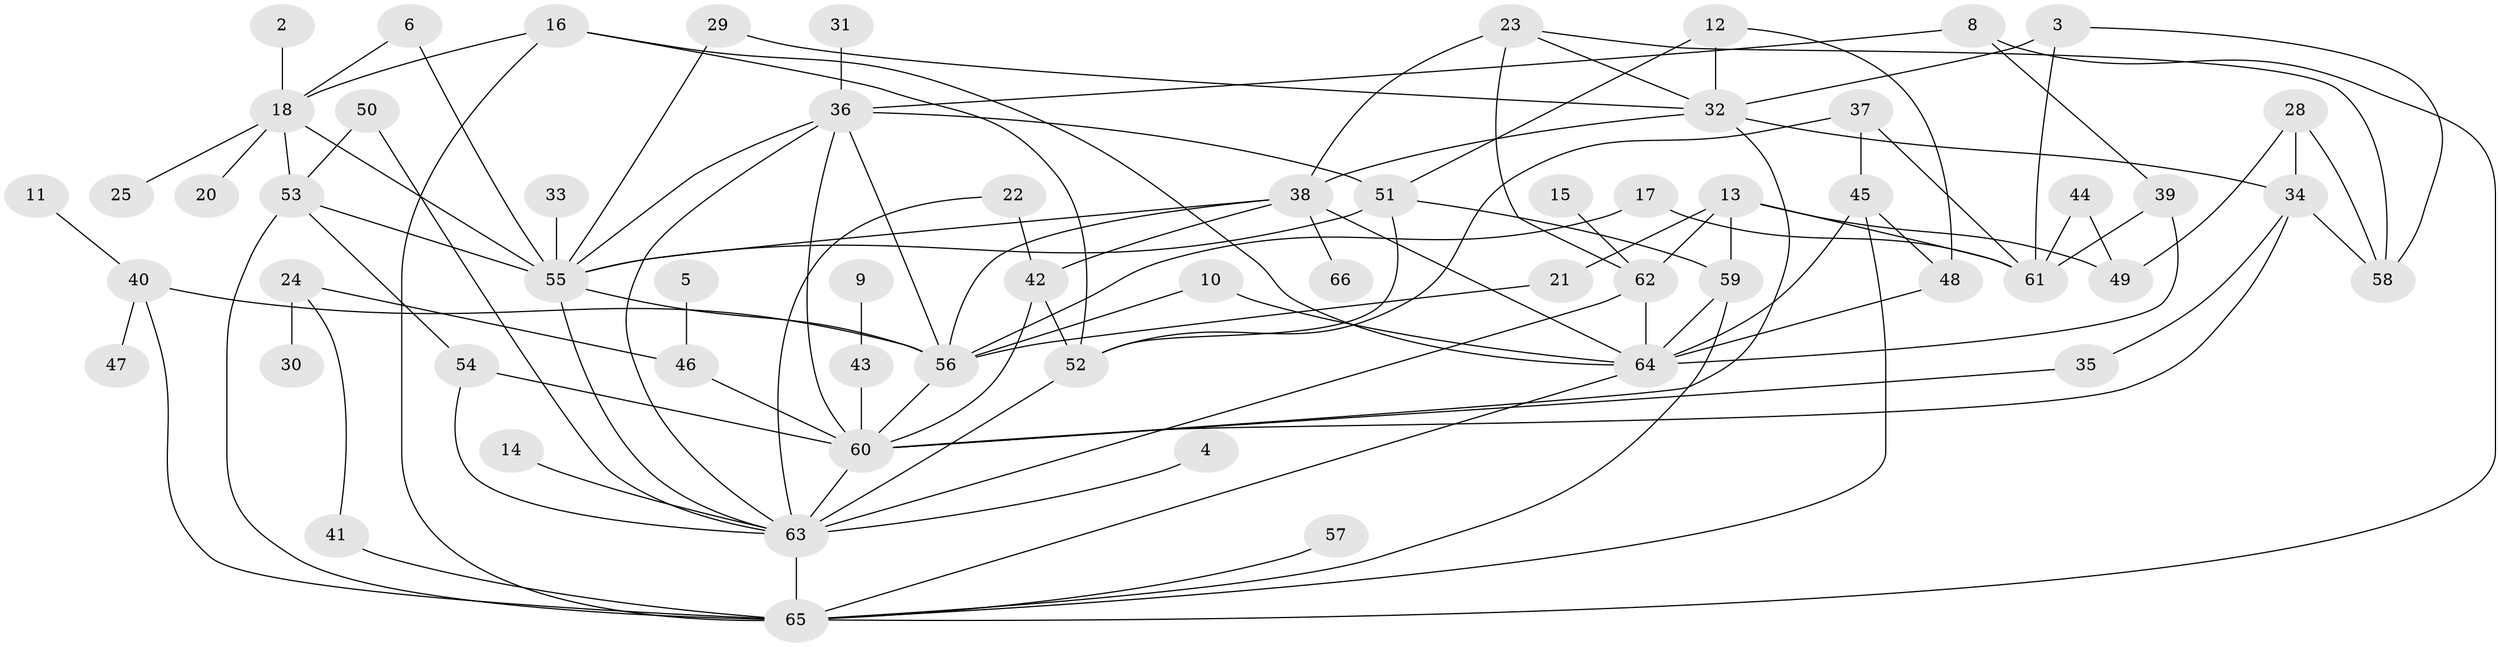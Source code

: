 // original degree distribution, {2: 0.25757575757575757, 0: 0.030303030303030304, 3: 0.24242424242424243, 4: 0.14393939393939395, 1: 0.19696969696969696, 7: 0.022727272727272728, 6: 0.030303030303030304, 5: 0.06818181818181818, 8: 0.007575757575757576}
// Generated by graph-tools (version 1.1) at 2025/49/03/09/25 03:49:10]
// undirected, 61 vertices, 110 edges
graph export_dot {
graph [start="1"]
  node [color=gray90,style=filled];
  2;
  3;
  4;
  5;
  6;
  8;
  9;
  10;
  11;
  12;
  13;
  14;
  15;
  16;
  17;
  18;
  20;
  21;
  22;
  23;
  24;
  25;
  28;
  29;
  30;
  31;
  32;
  33;
  34;
  35;
  36;
  37;
  38;
  39;
  40;
  41;
  42;
  43;
  44;
  45;
  46;
  47;
  48;
  49;
  50;
  51;
  52;
  53;
  54;
  55;
  56;
  57;
  58;
  59;
  60;
  61;
  62;
  63;
  64;
  65;
  66;
  2 -- 18 [weight=1.0];
  3 -- 32 [weight=1.0];
  3 -- 58 [weight=1.0];
  3 -- 61 [weight=1.0];
  4 -- 63 [weight=1.0];
  5 -- 46 [weight=1.0];
  6 -- 18 [weight=1.0];
  6 -- 55 [weight=1.0];
  8 -- 36 [weight=1.0];
  8 -- 39 [weight=1.0];
  8 -- 65 [weight=1.0];
  9 -- 43 [weight=1.0];
  10 -- 56 [weight=1.0];
  10 -- 64 [weight=1.0];
  11 -- 40 [weight=1.0];
  12 -- 32 [weight=1.0];
  12 -- 48 [weight=1.0];
  12 -- 51 [weight=1.0];
  13 -- 21 [weight=1.0];
  13 -- 49 [weight=1.0];
  13 -- 59 [weight=1.0];
  13 -- 61 [weight=1.0];
  13 -- 62 [weight=1.0];
  14 -- 63 [weight=1.0];
  15 -- 62 [weight=1.0];
  16 -- 18 [weight=1.0];
  16 -- 52 [weight=1.0];
  16 -- 64 [weight=1.0];
  16 -- 65 [weight=1.0];
  17 -- 56 [weight=1.0];
  17 -- 61 [weight=1.0];
  18 -- 20 [weight=1.0];
  18 -- 25 [weight=1.0];
  18 -- 53 [weight=1.0];
  18 -- 55 [weight=1.0];
  21 -- 56 [weight=1.0];
  22 -- 42 [weight=1.0];
  22 -- 63 [weight=1.0];
  23 -- 32 [weight=1.0];
  23 -- 38 [weight=1.0];
  23 -- 58 [weight=1.0];
  23 -- 62 [weight=1.0];
  24 -- 30 [weight=1.0];
  24 -- 41 [weight=1.0];
  24 -- 46 [weight=1.0];
  28 -- 34 [weight=1.0];
  28 -- 49 [weight=1.0];
  28 -- 58 [weight=1.0];
  29 -- 32 [weight=1.0];
  29 -- 55 [weight=1.0];
  31 -- 36 [weight=1.0];
  32 -- 34 [weight=1.0];
  32 -- 38 [weight=1.0];
  32 -- 60 [weight=1.0];
  33 -- 55 [weight=1.0];
  34 -- 35 [weight=1.0];
  34 -- 58 [weight=1.0];
  34 -- 60 [weight=1.0];
  35 -- 60 [weight=1.0];
  36 -- 51 [weight=1.0];
  36 -- 55 [weight=1.0];
  36 -- 56 [weight=1.0];
  36 -- 60 [weight=1.0];
  36 -- 63 [weight=1.0];
  37 -- 45 [weight=1.0];
  37 -- 52 [weight=1.0];
  37 -- 61 [weight=1.0];
  38 -- 42 [weight=1.0];
  38 -- 55 [weight=1.0];
  38 -- 56 [weight=1.0];
  38 -- 64 [weight=1.0];
  38 -- 66 [weight=1.0];
  39 -- 61 [weight=1.0];
  39 -- 64 [weight=1.0];
  40 -- 47 [weight=1.0];
  40 -- 56 [weight=1.0];
  40 -- 65 [weight=1.0];
  41 -- 65 [weight=1.0];
  42 -- 52 [weight=1.0];
  42 -- 60 [weight=1.0];
  43 -- 60 [weight=1.0];
  44 -- 49 [weight=1.0];
  44 -- 61 [weight=1.0];
  45 -- 48 [weight=1.0];
  45 -- 64 [weight=1.0];
  45 -- 65 [weight=1.0];
  46 -- 60 [weight=1.0];
  48 -- 64 [weight=1.0];
  50 -- 53 [weight=1.0];
  50 -- 63 [weight=1.0];
  51 -- 52 [weight=1.0];
  51 -- 55 [weight=1.0];
  51 -- 59 [weight=1.0];
  52 -- 63 [weight=1.0];
  53 -- 54 [weight=1.0];
  53 -- 55 [weight=1.0];
  53 -- 65 [weight=2.0];
  54 -- 60 [weight=2.0];
  54 -- 63 [weight=1.0];
  55 -- 56 [weight=1.0];
  55 -- 63 [weight=1.0];
  56 -- 60 [weight=1.0];
  57 -- 65 [weight=1.0];
  59 -- 64 [weight=1.0];
  59 -- 65 [weight=1.0];
  60 -- 63 [weight=2.0];
  62 -- 63 [weight=1.0];
  62 -- 64 [weight=1.0];
  63 -- 65 [weight=1.0];
  64 -- 65 [weight=1.0];
}

